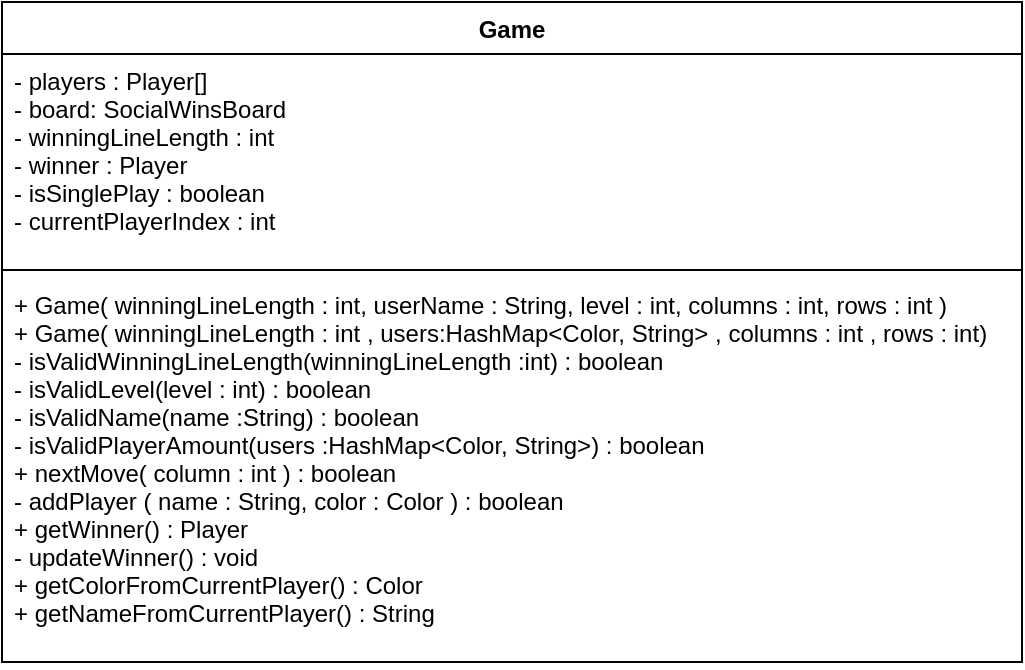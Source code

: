 <mxfile version="14.6.9" type="device"><diagram id="v9PwlA07hM18W1ONn313" name="Page-1"><mxGraphModel dx="1038" dy="491" grid="1" gridSize="10" guides="1" tooltips="1" connect="1" arrows="1" fold="1" page="1" pageScale="1" pageWidth="827" pageHeight="1169" math="0" shadow="0"><root><mxCell id="0"/><mxCell id="1" parent="0"/><mxCell id="WdU54d4v4bEYdyVz_ZW0-1" value="Game&#10;" style="swimlane;fontStyle=1;align=center;verticalAlign=top;childLayout=stackLayout;horizontal=1;startSize=26;horizontalStack=0;resizeParent=1;resizeParentMax=0;resizeLast=0;collapsible=1;marginBottom=0;" vertex="1" parent="1"><mxGeometry x="130" y="140" width="510" height="330" as="geometry"/></mxCell><mxCell id="WdU54d4v4bEYdyVz_ZW0-2" value="- players : Player[]&#10;- board: SocialWinsBoard&#10;- winningLineLength : int&#10;- winner : Player&#10;- isSinglePlay : boolean&#10;- currentPlayerIndex : int" style="text;strokeColor=none;fillColor=none;align=left;verticalAlign=top;spacingLeft=4;spacingRight=4;overflow=hidden;rotatable=0;points=[[0,0.5],[1,0.5]];portConstraint=eastwest;" vertex="1" parent="WdU54d4v4bEYdyVz_ZW0-1"><mxGeometry y="26" width="510" height="104" as="geometry"/></mxCell><mxCell id="WdU54d4v4bEYdyVz_ZW0-3" value="" style="line;strokeWidth=1;fillColor=none;align=left;verticalAlign=middle;spacingTop=-1;spacingLeft=3;spacingRight=3;rotatable=0;labelPosition=right;points=[];portConstraint=eastwest;" vertex="1" parent="WdU54d4v4bEYdyVz_ZW0-1"><mxGeometry y="130" width="510" height="8" as="geometry"/></mxCell><mxCell id="WdU54d4v4bEYdyVz_ZW0-4" value="+ Game( winningLineLength : int, userName : String, level : int, columns : int, rows : int )&#10;+ Game( winningLineLength : int , users:HashMap&lt;Color, String&gt; , columns : int , rows : int) &#10;- isValidWinningLineLength(winningLineLength :int) : boolean&#10;- isValidLevel(level : int) : boolean&#10;- isValidName(name :String) : boolean&#10;- isValidPlayerAmount(users :HashMap&lt;Color, String&gt;) : boolean&#10;+ nextMove( column : int ) : boolean&#10;- addPlayer ( name : String, color : Color ) : boolean&#10;+ getWinner() : Player&#10;- updateWinner() : void&#10;+ getColorFromCurrentPlayer() : Color&#10;+ getNameFromCurrentPlayer() : String" style="text;strokeColor=none;fillColor=none;align=left;verticalAlign=top;spacingLeft=4;spacingRight=4;overflow=hidden;rotatable=0;points=[[0,0.5],[1,0.5]];portConstraint=eastwest;" vertex="1" parent="WdU54d4v4bEYdyVz_ZW0-1"><mxGeometry y="138" width="510" height="192" as="geometry"/></mxCell></root></mxGraphModel></diagram></mxfile>